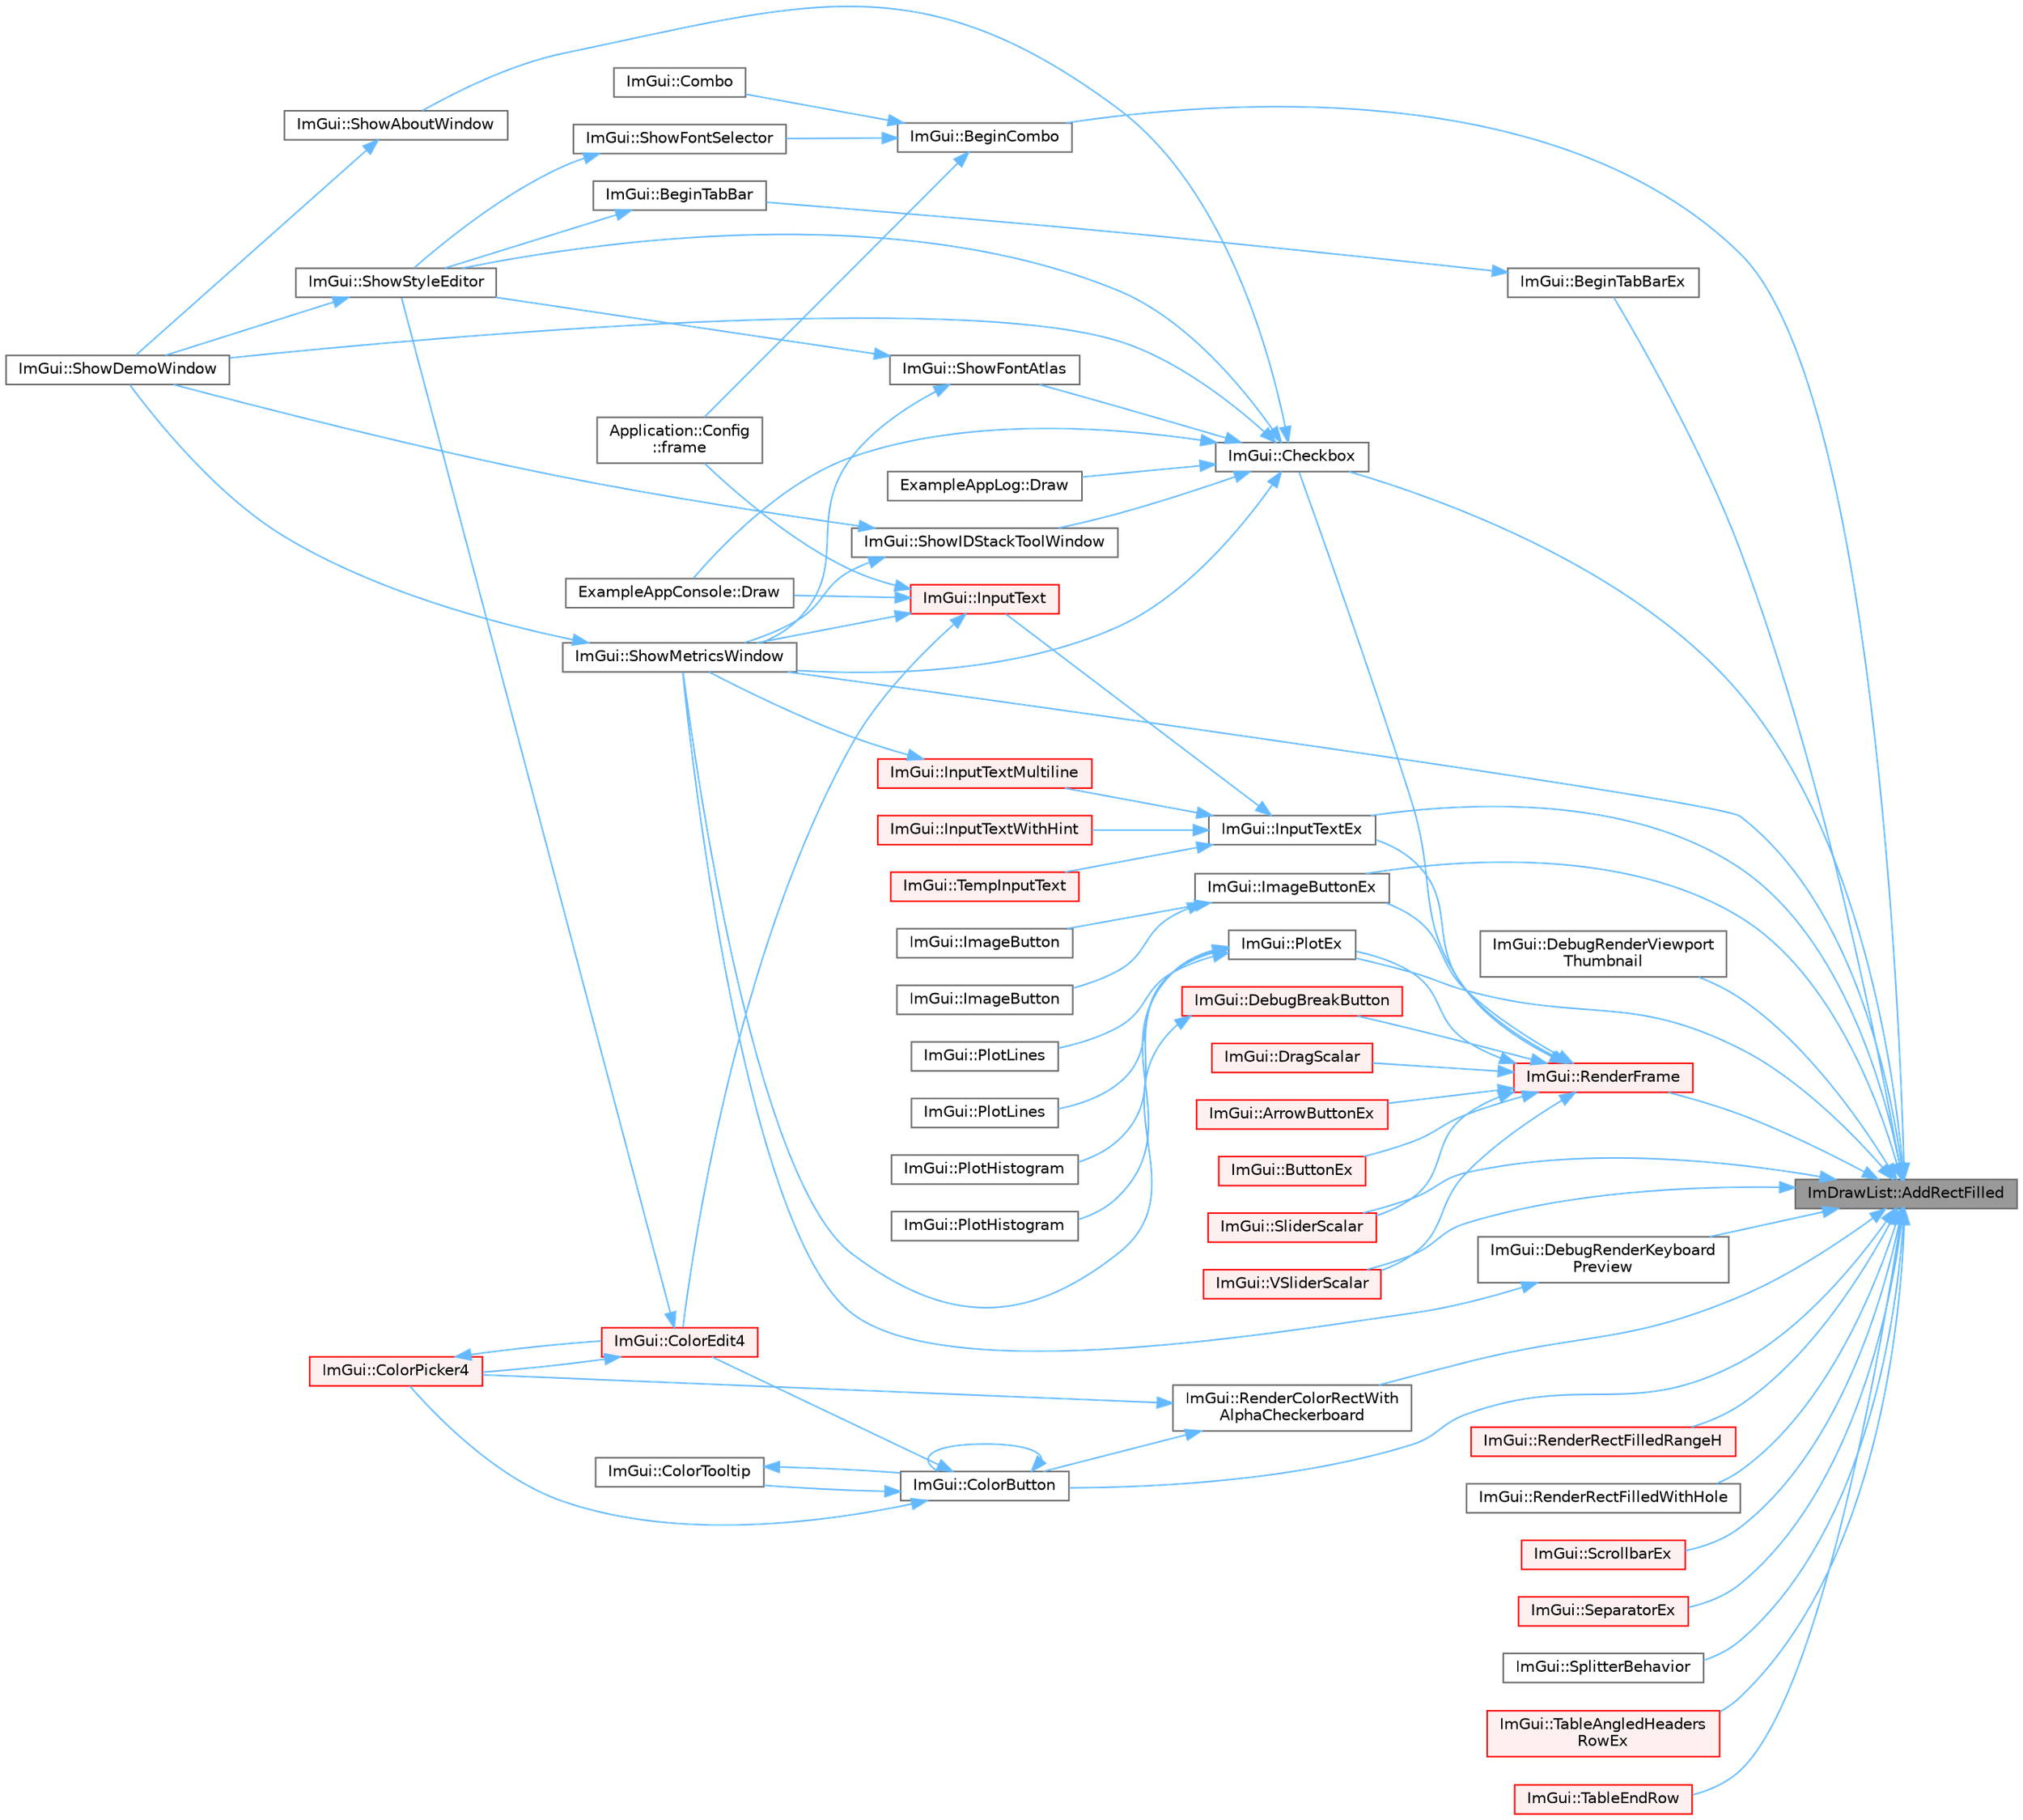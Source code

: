 digraph "ImDrawList::AddRectFilled"
{
 // LATEX_PDF_SIZE
  bgcolor="transparent";
  edge [fontname=Helvetica,fontsize=10,labelfontname=Helvetica,labelfontsize=10];
  node [fontname=Helvetica,fontsize=10,shape=box,height=0.2,width=0.4];
  rankdir="RL";
  Node1 [id="Node000001",label="ImDrawList::AddRectFilled",height=0.2,width=0.4,color="gray40", fillcolor="grey60", style="filled", fontcolor="black",tooltip=" "];
  Node1 -> Node2 [id="edge1_Node000001_Node000002",dir="back",color="steelblue1",style="solid",tooltip=" "];
  Node2 [id="Node000002",label="ImGui::BeginCombo",height=0.2,width=0.4,color="grey40", fillcolor="white", style="filled",URL="$namespace_im_gui.html#aa895095bdc7a2907375c555e245575ea",tooltip=" "];
  Node2 -> Node3 [id="edge2_Node000002_Node000003",dir="back",color="steelblue1",style="solid",tooltip=" "];
  Node3 [id="Node000003",label="ImGui::Combo",height=0.2,width=0.4,color="grey40", fillcolor="white", style="filled",URL="$namespace_im_gui.html#ad530c65e7cdfaf03f4e9b2f4e3fed8fc",tooltip=" "];
  Node2 -> Node4 [id="edge3_Node000002_Node000004",dir="back",color="steelblue1",style="solid",tooltip=" "];
  Node4 [id="Node000004",label="Application::Config\l::frame",height=0.2,width=0.4,color="grey40", fillcolor="white", style="filled",URL="$class_application_1_1_config.html#a291cc3a874949e121dcf83a3f90681bc",tooltip=" "];
  Node2 -> Node5 [id="edge4_Node000002_Node000005",dir="back",color="steelblue1",style="solid",tooltip=" "];
  Node5 [id="Node000005",label="ImGui::ShowFontSelector",height=0.2,width=0.4,color="grey40", fillcolor="white", style="filled",URL="$namespace_im_gui.html#a0bdce99eef17ef1e1fef40a18bd811ab",tooltip=" "];
  Node5 -> Node6 [id="edge5_Node000005_Node000006",dir="back",color="steelblue1",style="solid",tooltip=" "];
  Node6 [id="Node000006",label="ImGui::ShowStyleEditor",height=0.2,width=0.4,color="grey40", fillcolor="white", style="filled",URL="$namespace_im_gui.html#ab2eb3dec78d054fe3feab1c091ec5de5",tooltip=" "];
  Node6 -> Node7 [id="edge6_Node000006_Node000007",dir="back",color="steelblue1",style="solid",tooltip=" "];
  Node7 [id="Node000007",label="ImGui::ShowDemoWindow",height=0.2,width=0.4,color="grey40", fillcolor="white", style="filled",URL="$namespace_im_gui.html#af95643a0ce4893b9e57c12991922fb18",tooltip=" "];
  Node1 -> Node8 [id="edge7_Node000001_Node000008",dir="back",color="steelblue1",style="solid",tooltip=" "];
  Node8 [id="Node000008",label="ImGui::BeginTabBarEx",height=0.2,width=0.4,color="grey40", fillcolor="white", style="filled",URL="$namespace_im_gui.html#ae630dd2237aa12e9a306af817d8996c3",tooltip=" "];
  Node8 -> Node9 [id="edge8_Node000008_Node000009",dir="back",color="steelblue1",style="solid",tooltip=" "];
  Node9 [id="Node000009",label="ImGui::BeginTabBar",height=0.2,width=0.4,color="grey40", fillcolor="white", style="filled",URL="$namespace_im_gui.html#ab930db04eeff13f78ae76382c52db7eb",tooltip=" "];
  Node9 -> Node6 [id="edge9_Node000009_Node000006",dir="back",color="steelblue1",style="solid",tooltip=" "];
  Node1 -> Node10 [id="edge10_Node000001_Node000010",dir="back",color="steelblue1",style="solid",tooltip=" "];
  Node10 [id="Node000010",label="ImGui::Checkbox",height=0.2,width=0.4,color="grey40", fillcolor="white", style="filled",URL="$namespace_im_gui.html#a57d73c1d0ef807fef734d91024092027",tooltip=" "];
  Node10 -> Node11 [id="edge11_Node000010_Node000011",dir="back",color="steelblue1",style="solid",tooltip=" "];
  Node11 [id="Node000011",label="ExampleAppConsole::Draw",height=0.2,width=0.4,color="grey40", fillcolor="white", style="filled",URL="$struct_example_app_console.html#a0518a09c7e8648dd52c7c06df19ac17a",tooltip=" "];
  Node10 -> Node12 [id="edge12_Node000010_Node000012",dir="back",color="steelblue1",style="solid",tooltip=" "];
  Node12 [id="Node000012",label="ExampleAppLog::Draw",height=0.2,width=0.4,color="grey40", fillcolor="white", style="filled",URL="$struct_example_app_log.html#a5ad3a4bdb89171b84aeaff96948a1f77",tooltip=" "];
  Node10 -> Node13 [id="edge13_Node000010_Node000013",dir="back",color="steelblue1",style="solid",tooltip=" "];
  Node13 [id="Node000013",label="ImGui::ShowAboutWindow",height=0.2,width=0.4,color="grey40", fillcolor="white", style="filled",URL="$namespace_im_gui.html#ac297462e33309d0540fa459bccdc9304",tooltip=" "];
  Node13 -> Node7 [id="edge14_Node000013_Node000007",dir="back",color="steelblue1",style="solid",tooltip=" "];
  Node10 -> Node7 [id="edge15_Node000010_Node000007",dir="back",color="steelblue1",style="solid",tooltip=" "];
  Node10 -> Node14 [id="edge16_Node000010_Node000014",dir="back",color="steelblue1",style="solid",tooltip=" "];
  Node14 [id="Node000014",label="ImGui::ShowFontAtlas",height=0.2,width=0.4,color="grey40", fillcolor="white", style="filled",URL="$namespace_im_gui.html#acab51ec2b39577845309f24535381038",tooltip=" "];
  Node14 -> Node15 [id="edge17_Node000014_Node000015",dir="back",color="steelblue1",style="solid",tooltip=" "];
  Node15 [id="Node000015",label="ImGui::ShowMetricsWindow",height=0.2,width=0.4,color="grey40", fillcolor="white", style="filled",URL="$namespace_im_gui.html#afe7a28c6eb52fff3cc27d5a698fea4ff",tooltip=" "];
  Node15 -> Node7 [id="edge18_Node000015_Node000007",dir="back",color="steelblue1",style="solid",tooltip=" "];
  Node14 -> Node6 [id="edge19_Node000014_Node000006",dir="back",color="steelblue1",style="solid",tooltip=" "];
  Node10 -> Node16 [id="edge20_Node000010_Node000016",dir="back",color="steelblue1",style="solid",tooltip=" "];
  Node16 [id="Node000016",label="ImGui::ShowIDStackToolWindow",height=0.2,width=0.4,color="grey40", fillcolor="white", style="filled",URL="$namespace_im_gui.html#ab4a87bf4a874a8e5872b60b4a9b1d99e",tooltip=" "];
  Node16 -> Node7 [id="edge21_Node000016_Node000007",dir="back",color="steelblue1",style="solid",tooltip=" "];
  Node16 -> Node15 [id="edge22_Node000016_Node000015",dir="back",color="steelblue1",style="solid",tooltip=" "];
  Node10 -> Node15 [id="edge23_Node000010_Node000015",dir="back",color="steelblue1",style="solid",tooltip=" "];
  Node10 -> Node6 [id="edge24_Node000010_Node000006",dir="back",color="steelblue1",style="solid",tooltip=" "];
  Node1 -> Node17 [id="edge25_Node000001_Node000017",dir="back",color="steelblue1",style="solid",tooltip=" "];
  Node17 [id="Node000017",label="ImGui::ColorButton",height=0.2,width=0.4,color="grey40", fillcolor="white", style="filled",URL="$namespace_im_gui.html#ae2d7c8f37726810753d71d480f0af7f0",tooltip=" "];
  Node17 -> Node17 [id="edge26_Node000017_Node000017",dir="back",color="steelblue1",style="solid",tooltip=" "];
  Node17 -> Node18 [id="edge27_Node000017_Node000018",dir="back",color="steelblue1",style="solid",tooltip=" "];
  Node18 [id="Node000018",label="ImGui::ColorEdit4",height=0.2,width=0.4,color="red", fillcolor="#FFF0F0", style="filled",URL="$namespace_im_gui.html#ac3f45e2aa0b1d591cc8a2cdf8b566a45",tooltip=" "];
  Node18 -> Node21 [id="edge28_Node000018_Node000021",dir="back",color="steelblue1",style="solid",tooltip=" "];
  Node21 [id="Node000021",label="ImGui::ColorPicker4",height=0.2,width=0.4,color="red", fillcolor="#FFF0F0", style="filled",URL="$namespace_im_gui.html#a3d5aae9e0a14aa051d5a799abbe97b32",tooltip=" "];
  Node21 -> Node18 [id="edge29_Node000021_Node000018",dir="back",color="steelblue1",style="solid",tooltip=" "];
  Node18 -> Node6 [id="edge30_Node000018_Node000006",dir="back",color="steelblue1",style="solid",tooltip=" "];
  Node17 -> Node21 [id="edge31_Node000017_Node000021",dir="back",color="steelblue1",style="solid",tooltip=" "];
  Node17 -> Node24 [id="edge32_Node000017_Node000024",dir="back",color="steelblue1",style="solid",tooltip=" "];
  Node24 [id="Node000024",label="ImGui::ColorTooltip",height=0.2,width=0.4,color="grey40", fillcolor="white", style="filled",URL="$namespace_im_gui.html#afad90b366b6471e3b13175c0ebeb26c8",tooltip=" "];
  Node24 -> Node17 [id="edge33_Node000024_Node000017",dir="back",color="steelblue1",style="solid",tooltip=" "];
  Node1 -> Node25 [id="edge34_Node000001_Node000025",dir="back",color="steelblue1",style="solid",tooltip=" "];
  Node25 [id="Node000025",label="ImGui::DebugRenderKeyboard\lPreview",height=0.2,width=0.4,color="grey40", fillcolor="white", style="filled",URL="$namespace_im_gui.html#a1355ddf2e5435da21acf2a9944b52ab4",tooltip=" "];
  Node25 -> Node15 [id="edge35_Node000025_Node000015",dir="back",color="steelblue1",style="solid",tooltip=" "];
  Node1 -> Node26 [id="edge36_Node000001_Node000026",dir="back",color="steelblue1",style="solid",tooltip=" "];
  Node26 [id="Node000026",label="ImGui::DebugRenderViewport\lThumbnail",height=0.2,width=0.4,color="grey40", fillcolor="white", style="filled",URL="$namespace_im_gui.html#af7de4b5c98ba30dbadce44e1f1066ba8",tooltip=" "];
  Node1 -> Node27 [id="edge37_Node000001_Node000027",dir="back",color="steelblue1",style="solid",tooltip=" "];
  Node27 [id="Node000027",label="ImGui::ImageButtonEx",height=0.2,width=0.4,color="grey40", fillcolor="white", style="filled",URL="$namespace_im_gui.html#aa696e652d6c161dadfd12c4392d6b8ed",tooltip=" "];
  Node27 -> Node28 [id="edge38_Node000027_Node000028",dir="back",color="steelblue1",style="solid",tooltip=" "];
  Node28 [id="Node000028",label="ImGui::ImageButton",height=0.2,width=0.4,color="grey40", fillcolor="white", style="filled",URL="$namespace_im_gui.html#af3b1c663cabd3324291be7f13c1eb60f",tooltip=" "];
  Node27 -> Node29 [id="edge39_Node000027_Node000029",dir="back",color="steelblue1",style="solid",tooltip=" "];
  Node29 [id="Node000029",label="ImGui::ImageButton",height=0.2,width=0.4,color="grey40", fillcolor="white", style="filled",URL="$namespace_im_gui.html#ac79ef64e8b9e1db73d8237f6a999da14",tooltip=" "];
  Node1 -> Node30 [id="edge40_Node000001_Node000030",dir="back",color="steelblue1",style="solid",tooltip=" "];
  Node30 [id="Node000030",label="ImGui::InputTextEx",height=0.2,width=0.4,color="grey40", fillcolor="white", style="filled",URL="$namespace_im_gui.html#af89af17ecc11653f25fea1e50e195de6",tooltip=" "];
  Node30 -> Node31 [id="edge41_Node000030_Node000031",dir="back",color="steelblue1",style="solid",tooltip=" "];
  Node31 [id="Node000031",label="ImGui::InputText",height=0.2,width=0.4,color="red", fillcolor="#FFF0F0", style="filled",URL="$namespace_im_gui.html#aa72b5760a3a206729723a587ac7c8519",tooltip=" "];
  Node31 -> Node18 [id="edge42_Node000031_Node000018",dir="back",color="steelblue1",style="solid",tooltip=" "];
  Node31 -> Node11 [id="edge43_Node000031_Node000011",dir="back",color="steelblue1",style="solid",tooltip=" "];
  Node31 -> Node4 [id="edge44_Node000031_Node000004",dir="back",color="steelblue1",style="solid",tooltip=" "];
  Node31 -> Node15 [id="edge45_Node000031_Node000015",dir="back",color="steelblue1",style="solid",tooltip=" "];
  Node30 -> Node46 [id="edge46_Node000030_Node000046",dir="back",color="steelblue1",style="solid",tooltip=" "];
  Node46 [id="Node000046",label="ImGui::InputTextMultiline",height=0.2,width=0.4,color="red", fillcolor="#FFF0F0", style="filled",URL="$namespace_im_gui.html#a0470693929ed9930cbf5b737577c2414",tooltip=" "];
  Node46 -> Node15 [id="edge47_Node000046_Node000015",dir="back",color="steelblue1",style="solid",tooltip=" "];
  Node30 -> Node48 [id="edge48_Node000030_Node000048",dir="back",color="steelblue1",style="solid",tooltip=" "];
  Node48 [id="Node000048",label="ImGui::InputTextWithHint",height=0.2,width=0.4,color="red", fillcolor="#FFF0F0", style="filled",URL="$namespace_im_gui.html#aee5a5127f494966ad16e578714e8fac2",tooltip=" "];
  Node30 -> Node50 [id="edge49_Node000030_Node000050",dir="back",color="steelblue1",style="solid",tooltip=" "];
  Node50 [id="Node000050",label="ImGui::TempInputText",height=0.2,width=0.4,color="red", fillcolor="#FFF0F0", style="filled",URL="$namespace_im_gui.html#ae85def71d2fcf5409035b583b315964e",tooltip=" "];
  Node1 -> Node77 [id="edge50_Node000001_Node000077",dir="back",color="steelblue1",style="solid",tooltip=" "];
  Node77 [id="Node000077",label="ImGui::PlotEx",height=0.2,width=0.4,color="grey40", fillcolor="white", style="filled",URL="$namespace_im_gui.html#afb3147b9a00e396e0b11a1bfe24b8f42",tooltip=" "];
  Node77 -> Node78 [id="edge51_Node000077_Node000078",dir="back",color="steelblue1",style="solid",tooltip=" "];
  Node78 [id="Node000078",label="ImGui::PlotHistogram",height=0.2,width=0.4,color="grey40", fillcolor="white", style="filled",URL="$namespace_im_gui.html#af7a92b2118981835b5251bfdaac50252",tooltip=" "];
  Node77 -> Node79 [id="edge52_Node000077_Node000079",dir="back",color="steelblue1",style="solid",tooltip=" "];
  Node79 [id="Node000079",label="ImGui::PlotHistogram",height=0.2,width=0.4,color="grey40", fillcolor="white", style="filled",URL="$namespace_im_gui.html#af8089203baf8cf723a158c9e34bda2a4",tooltip=" "];
  Node77 -> Node80 [id="edge53_Node000077_Node000080",dir="back",color="steelblue1",style="solid",tooltip=" "];
  Node80 [id="Node000080",label="ImGui::PlotLines",height=0.2,width=0.4,color="grey40", fillcolor="white", style="filled",URL="$namespace_im_gui.html#a2bc21c56e4796855313804086cca114f",tooltip=" "];
  Node77 -> Node81 [id="edge54_Node000077_Node000081",dir="back",color="steelblue1",style="solid",tooltip=" "];
  Node81 [id="Node000081",label="ImGui::PlotLines",height=0.2,width=0.4,color="grey40", fillcolor="white", style="filled",URL="$namespace_im_gui.html#a94a2645d45c96da35b834dc7db93a9f1",tooltip=" "];
  Node1 -> Node82 [id="edge55_Node000001_Node000082",dir="back",color="steelblue1",style="solid",tooltip=" "];
  Node82 [id="Node000082",label="ImGui::RenderColorRectWith\lAlphaCheckerboard",height=0.2,width=0.4,color="grey40", fillcolor="white", style="filled",URL="$namespace_im_gui.html#a1c7b45570a114af08b0c2e16a7acceae",tooltip=" "];
  Node82 -> Node17 [id="edge56_Node000082_Node000017",dir="back",color="steelblue1",style="solid",tooltip=" "];
  Node82 -> Node21 [id="edge57_Node000082_Node000021",dir="back",color="steelblue1",style="solid",tooltip=" "];
  Node1 -> Node83 [id="edge58_Node000001_Node000083",dir="back",color="steelblue1",style="solid",tooltip=" "];
  Node83 [id="Node000083",label="ImGui::RenderFrame",height=0.2,width=0.4,color="red", fillcolor="#FFF0F0", style="filled",URL="$namespace_im_gui.html#a621ba649568ede3939d4f10d83b86d04",tooltip=" "];
  Node83 -> Node84 [id="edge59_Node000083_Node000084",dir="back",color="steelblue1",style="solid",tooltip=" "];
  Node84 [id="Node000084",label="ImGui::ArrowButtonEx",height=0.2,width=0.4,color="red", fillcolor="#FFF0F0", style="filled",URL="$namespace_im_gui.html#ab05ee8e53f29fbb84942a494f2ac3292",tooltip=" "];
  Node83 -> Node86 [id="edge60_Node000083_Node000086",dir="back",color="steelblue1",style="solid",tooltip=" "];
  Node86 [id="Node000086",label="ImGui::ButtonEx",height=0.2,width=0.4,color="red", fillcolor="#FFF0F0", style="filled",URL="$namespace_im_gui.html#ae479220c66b039874c6e4c9e9b22849f",tooltip=" "];
  Node83 -> Node10 [id="edge61_Node000083_Node000010",dir="back",color="steelblue1",style="solid",tooltip=" "];
  Node83 -> Node94 [id="edge62_Node000083_Node000094",dir="back",color="steelblue1",style="solid",tooltip=" "];
  Node94 [id="Node000094",label="ImGui::DebugBreakButton",height=0.2,width=0.4,color="red", fillcolor="#FFF0F0", style="filled",URL="$namespace_im_gui.html#ac2e737b701b4d252a54006a4c4214928",tooltip=" "];
  Node94 -> Node15 [id="edge63_Node000094_Node000015",dir="back",color="steelblue1",style="solid",tooltip=" "];
  Node83 -> Node52 [id="edge64_Node000083_Node000052",dir="back",color="steelblue1",style="solid",tooltip=" "];
  Node52 [id="Node000052",label="ImGui::DragScalar",height=0.2,width=0.4,color="red", fillcolor="#FFF0F0", style="filled",URL="$namespace_im_gui.html#a17d8926e8f44a6d00575b12081c51fe0",tooltip=" "];
  Node83 -> Node27 [id="edge65_Node000083_Node000027",dir="back",color="steelblue1",style="solid",tooltip=" "];
  Node83 -> Node30 [id="edge66_Node000083_Node000030",dir="back",color="steelblue1",style="solid",tooltip=" "];
  Node83 -> Node77 [id="edge67_Node000083_Node000077",dir="back",color="steelblue1",style="solid",tooltip=" "];
  Node83 -> Node65 [id="edge68_Node000083_Node000065",dir="back",color="steelblue1",style="solid",tooltip=" "];
  Node65 [id="Node000065",label="ImGui::SliderScalar",height=0.2,width=0.4,color="red", fillcolor="#FFF0F0", style="filled",URL="$namespace_im_gui.html#afdd7faa9a69f75b8d674cdc207441bea",tooltip=" "];
  Node83 -> Node138 [id="edge69_Node000083_Node000138",dir="back",color="steelblue1",style="solid",tooltip=" "];
  Node138 [id="Node000138",label="ImGui::VSliderScalar",height=0.2,width=0.4,color="red", fillcolor="#FFF0F0", style="filled",URL="$namespace_im_gui.html#a6ad24ca37a530d43f9d1c727d94e4829",tooltip=" "];
  Node1 -> Node141 [id="edge70_Node000001_Node000141",dir="back",color="steelblue1",style="solid",tooltip=" "];
  Node141 [id="Node000141",label="ImGui::RenderRectFilledRangeH",height=0.2,width=0.4,color="red", fillcolor="#FFF0F0", style="filled",URL="$namespace_im_gui.html#af311762331bda4508b25e05f6afc7f45",tooltip=" "];
  Node1 -> Node142 [id="edge71_Node000001_Node000142",dir="back",color="steelblue1",style="solid",tooltip=" "];
  Node142 [id="Node000142",label="ImGui::RenderRectFilledWithHole",height=0.2,width=0.4,color="grey40", fillcolor="white", style="filled",URL="$namespace_im_gui.html#a3579615f926c34c5de220f655d535d61",tooltip=" "];
  Node1 -> Node143 [id="edge72_Node000001_Node000143",dir="back",color="steelblue1",style="solid",tooltip=" "];
  Node143 [id="Node000143",label="ImGui::ScrollbarEx",height=0.2,width=0.4,color="red", fillcolor="#FFF0F0", style="filled",URL="$namespace_im_gui.html#a35eab777db4f6cb0d5242fd6968dab73",tooltip=" "];
  Node1 -> Node145 [id="edge73_Node000001_Node000145",dir="back",color="steelblue1",style="solid",tooltip=" "];
  Node145 [id="Node000145",label="ImGui::SeparatorEx",height=0.2,width=0.4,color="red", fillcolor="#FFF0F0", style="filled",URL="$namespace_im_gui.html#acd77978447d71b3113ad084dfde1fe18",tooltip=" "];
  Node1 -> Node15 [id="edge74_Node000001_Node000015",dir="back",color="steelblue1",style="solid",tooltip=" "];
  Node1 -> Node65 [id="edge75_Node000001_Node000065",dir="back",color="steelblue1",style="solid",tooltip=" "];
  Node1 -> Node151 [id="edge76_Node000001_Node000151",dir="back",color="steelblue1",style="solid",tooltip=" "];
  Node151 [id="Node000151",label="ImGui::SplitterBehavior",height=0.2,width=0.4,color="grey40", fillcolor="white", style="filled",URL="$namespace_im_gui.html#a285913cd915ee715cd6a804e1b83814c",tooltip=" "];
  Node1 -> Node118 [id="edge77_Node000001_Node000118",dir="back",color="steelblue1",style="solid",tooltip=" "];
  Node118 [id="Node000118",label="ImGui::TableAngledHeaders\lRowEx",height=0.2,width=0.4,color="red", fillcolor="#FFF0F0", style="filled",URL="$namespace_im_gui.html#abedf7bbf79accde2321806dc0beb90b1",tooltip=" "];
  Node1 -> Node152 [id="edge78_Node000001_Node000152",dir="back",color="steelblue1",style="solid",tooltip=" "];
  Node152 [id="Node000152",label="ImGui::TableEndRow",height=0.2,width=0.4,color="red", fillcolor="#FFF0F0", style="filled",URL="$namespace_im_gui.html#a6bc4ce6f7ff9f8268473f5e538a1181f",tooltip=" "];
  Node1 -> Node138 [id="edge79_Node000001_Node000138",dir="back",color="steelblue1",style="solid",tooltip=" "];
}

